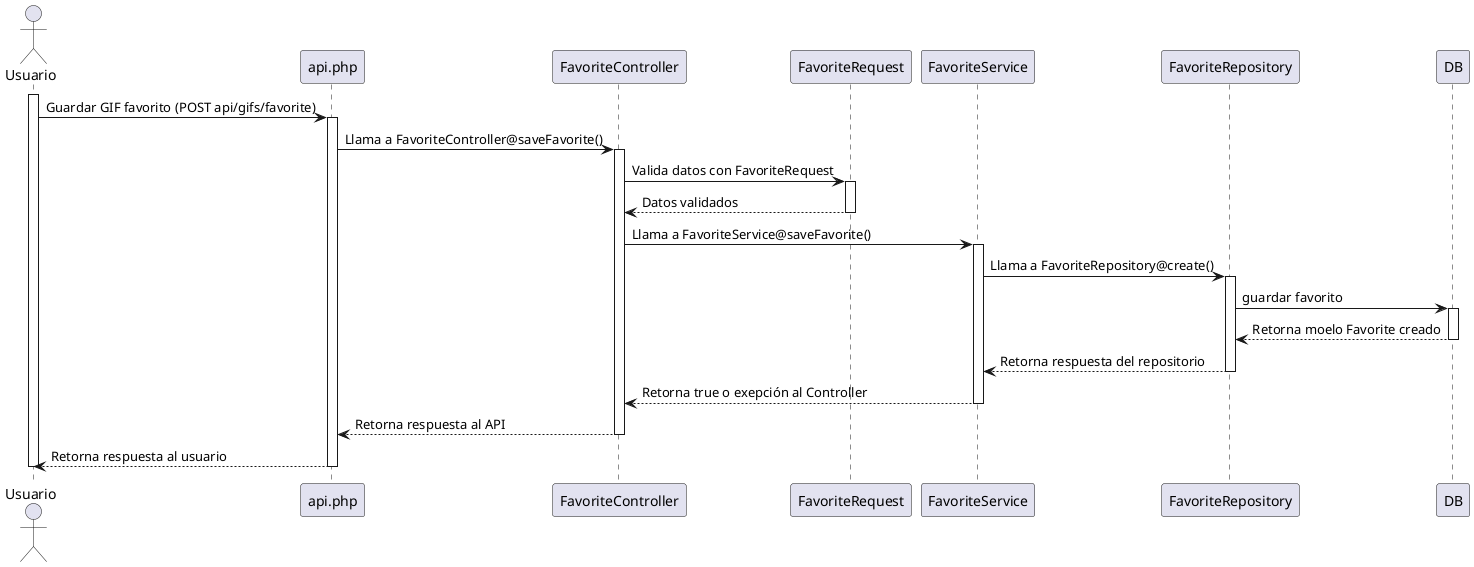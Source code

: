@startuml
actor Usuario
participant "api.php" as Api
participant "FavoriteController" as Controller
participant "FavoriteRequest" as Request
participant "FavoriteService" as Service
participant "FavoriteRepository" as Repository
participant "DB" as DB

activate Usuario
Usuario -> Api: Guardar GIF favorito (POST api/gifs/favorite)
activate Api
Api -> Controller: Llama a FavoriteController@saveFavorite()
activate Controller
Controller -> Request: Valida datos con FavoriteRequest
activate Request
Request --> Controller: Datos validados
deactivate Request
Controller -> Service: Llama a FavoriteService@saveFavorite()
activate Service
Service -> Repository: Llama a FavoriteRepository@create()
activate Repository
Repository -> DB: guardar favorito
activate DB
DB --> Repository: Retorna moelo Favorite creado
deactivate DB
Repository --> Service: Retorna respuesta del repositorio
deactivate Repository
Service --> Controller: Retorna true o exepción al Controller
deactivate Service
Controller --> Api: Retorna respuesta al API
deactivate Controller
Api --> Usuario: Retorna respuesta al usuario
deactivate Api
deactivate Usuario
@enduml